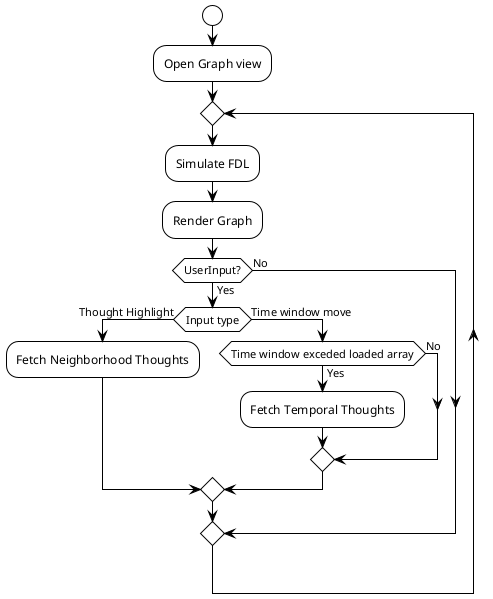 @startuml
!theme plain

start

:Open Graph view;
repeat
:Simulate FDL;
:Render Graph;
if (UserInput?) then (Yes)
if (Input type) then (Thought Highlight)
    :Fetch Neighborhood Thoughts;
   
else (Time window move)
    if (Time window exceded loaded array) then (Yes)
       :Fetch Temporal Thoughts;
    else (No)
    endif
endif
else (No)
endif
@enduml
